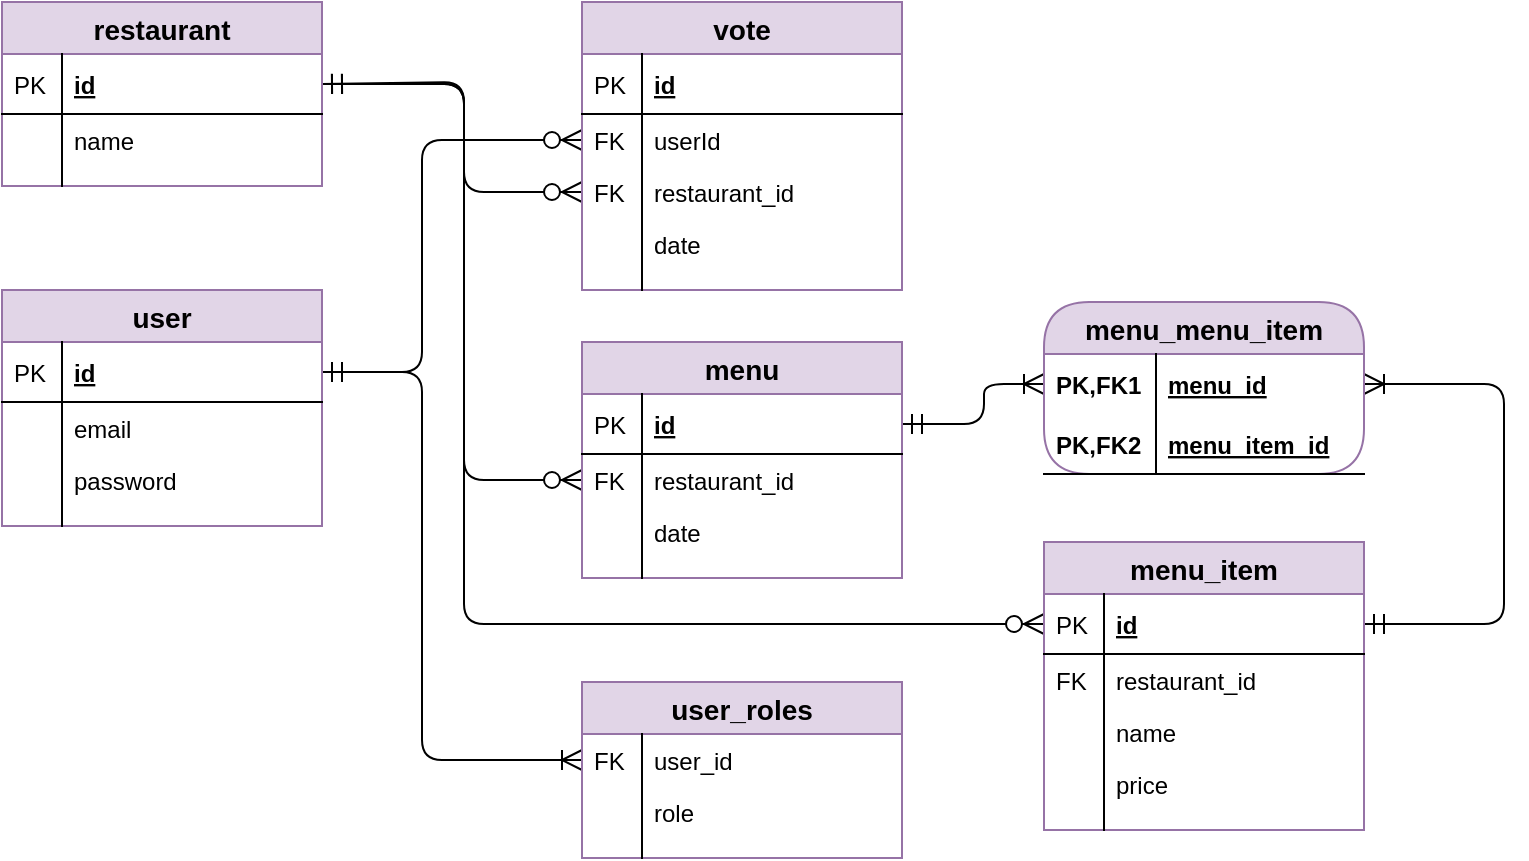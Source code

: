 <mxfile version="13.6.2" type="device"><diagram id="C5RBs43oDa-KdzZeNtuy" name="Page-1"><mxGraphModel dx="981" dy="567" grid="1" gridSize="10" guides="1" tooltips="1" connect="1" arrows="1" fold="1" page="1" pageScale="1" pageWidth="827" pageHeight="1169" math="0" shadow="0"><root><mxCell id="WIyWlLk6GJQsqaUBKTNV-0"/><mxCell id="WIyWlLk6GJQsqaUBKTNV-1" parent="WIyWlLk6GJQsqaUBKTNV-0"/><mxCell id="OBbePzTZfJdWJ8J0boXf-122" value="" style="edgeStyle=entityRelationEdgeStyle;fontSize=12;html=1;endArrow=ERzeroToMany;startArrow=ERmandOne;exitX=1;exitY=0.5;exitDx=0;exitDy=0;entryX=0;entryY=0.5;entryDx=0;entryDy=0;strokeColor=none;rounded=0;" parent="WIyWlLk6GJQsqaUBKTNV-1" source="OBbePzTZfJdWJ8J0boXf-162" target="OBbePzTZfJdWJ8J0boXf-131" edge="1"><mxGeometry width="100" height="100" relative="1" as="geometry"><mxPoint x="158" y="150" as="sourcePoint"/><mxPoint x="258" y="50" as="targetPoint"/></mxGeometry></mxCell><mxCell id="OBbePzTZfJdWJ8J0boXf-123" value="" style="endArrow=ERzeroToMany;html=1;rounded=1;fontSize=12;endSize=8;startFill=0;startArrow=ERmandOne;startSize=8;exitX=1;exitY=0.5;exitDx=0;exitDy=0;entryX=0;entryY=0.5;entryDx=0;entryDy=0;" parent="WIyWlLk6GJQsqaUBKTNV-1" source="OBbePzTZfJdWJ8J0boXf-162" target="OBbePzTZfJdWJ8J0boXf-131" edge="1"><mxGeometry width="50" height="50" relative="1" as="geometry"><mxPoint x="242" y="71" as="sourcePoint"/><mxPoint x="311.04" y="346.34" as="targetPoint"/><Array as="points"><mxPoint x="269" y="70"/><mxPoint x="269" y="125"/></Array></mxGeometry></mxCell><mxCell id="OBbePzTZfJdWJ8J0boXf-124" value="" style="endArrow=ERzeroToMany;html=1;rounded=1;fontSize=12;endSize=8;startFill=0;startArrow=ERmandOne;startSize=8;exitX=1;exitY=0.5;exitDx=0;exitDy=0;entryX=0;entryY=0.5;entryDx=0;entryDy=0;" parent="WIyWlLk6GJQsqaUBKTNV-1" source="OBbePzTZfJdWJ8J0boXf-162" target="OBbePzTZfJdWJ8J0boXf-171" edge="1"><mxGeometry width="50" height="50" relative="1" as="geometry"><mxPoint x="228" y="121" as="sourcePoint"/><mxPoint x="338" y="300" as="targetPoint"/><Array as="points"><mxPoint x="269" y="71"/><mxPoint x="269" y="269"/></Array></mxGeometry></mxCell><mxCell id="OBbePzTZfJdWJ8J0boXf-125" value="" style="endArrow=ERzeroToMany;html=1;rounded=1;fontSize=12;endSize=8;startFill=0;startArrow=ERmandOne;startSize=8;exitX=1;exitY=0.5;exitDx=0;exitDy=0;entryX=0;entryY=0.5;entryDx=0;entryDy=0;" parent="WIyWlLk6GJQsqaUBKTNV-1" source="OBbePzTZfJdWJ8J0boXf-151" target="OBbePzTZfJdWJ8J0boXf-129" edge="1"><mxGeometry width="50" height="50" relative="1" as="geometry"><mxPoint x="98" y="210" as="sourcePoint"/><mxPoint x="208" y="350" as="targetPoint"/><Array as="points"><mxPoint x="248" y="215"/><mxPoint x="248" y="99"/></Array></mxGeometry></mxCell><mxCell id="6qdN76mtnSeEuz7y6Ixy-167" value="" style="endArrow=ERoneToMany;html=1;rounded=1;fontSize=12;endSize=8;startFill=0;startArrow=ERmandOne;startSize=8;exitX=1;exitY=0.5;exitDx=0;exitDy=0;entryX=0;entryY=0.5;entryDx=0;entryDy=0;endFill=0;" parent="WIyWlLk6GJQsqaUBKTNV-1" source="OBbePzTZfJdWJ8J0boXf-151" target="6qdN76mtnSeEuz7y6Ixy-156" edge="1"><mxGeometry width="50" height="50" relative="1" as="geometry"><mxPoint x="228" y="220" as="sourcePoint"/><mxPoint x="318" y="400" as="targetPoint"/><Array as="points"><mxPoint x="248" y="215"/><mxPoint x="248" y="260"/><mxPoint x="248" y="409"/></Array></mxGeometry></mxCell><mxCell id="ZbZJM1n3FdMJoDLyp-_s-78" value="" style="endArrow=ERzeroToMany;html=1;rounded=1;fontSize=12;endSize=8;startFill=0;startArrow=ERmandOne;startSize=8;entryX=0;entryY=0.5;entryDx=0;entryDy=0;exitX=1;exitY=0.5;exitDx=0;exitDy=0;" parent="WIyWlLk6GJQsqaUBKTNV-1" source="OBbePzTZfJdWJ8J0boXf-162" target="OBbePzTZfJdWJ8J0boXf-138" edge="1"><mxGeometry width="50" height="50" relative="1" as="geometry"><mxPoint x="279" y="270" as="sourcePoint"/><mxPoint x="548" y="347" as="targetPoint"/><Array as="points"><mxPoint x="269" y="71"/><mxPoint x="269" y="341"/></Array></mxGeometry></mxCell><mxCell id="ZbZJM1n3FdMJoDLyp-_s-84" value="" style="endArrow=ERoneToMany;html=1;rounded=1;fontSize=12;endSize=8;startFill=0;startArrow=ERmandOne;startSize=8;entryX=0;entryY=0.5;entryDx=0;entryDy=0;exitX=1;exitY=0.5;exitDx=0;exitDy=0;endFill=0;" parent="WIyWlLk6GJQsqaUBKTNV-1" source="OBbePzTZfJdWJ8J0boXf-169" target="ZbZJM1n3FdMJoDLyp-_s-80" edge="1"><mxGeometry width="50" height="50" relative="1" as="geometry"><mxPoint x="899" y="190" as="sourcePoint"/><mxPoint x="1260" y="460" as="targetPoint"/><Array as="points"><mxPoint x="529" y="241"/><mxPoint x="529" y="221"/></Array></mxGeometry></mxCell><mxCell id="ZbZJM1n3FdMJoDLyp-_s-85" value="" style="endArrow=ERoneToMany;html=1;rounded=1;fontSize=12;endSize=8;startFill=0;startArrow=ERmandOne;startSize=8;entryX=1;entryY=0.5;entryDx=0;entryDy=0;exitX=1;exitY=0.5;exitDx=0;exitDy=0;endFill=0;" parent="WIyWlLk6GJQsqaUBKTNV-1" source="OBbePzTZfJdWJ8J0boXf-138" target="ZbZJM1n3FdMJoDLyp-_s-80" edge="1"><mxGeometry width="50" height="50" relative="1" as="geometry"><mxPoint x="749.0" y="350.0" as="sourcePoint"/><mxPoint x="820" y="330.0" as="targetPoint"/><Array as="points"><mxPoint x="789" y="341"/><mxPoint x="789" y="221"/></Array></mxGeometry></mxCell><mxCell id="OBbePzTZfJdWJ8J0boXf-126" value="vote" style="swimlane;fontStyle=1;childLayout=stackLayout;horizontal=1;startSize=26;horizontalStack=0;resizeParent=1;resizeParentMax=0;resizeLast=0;collapsible=1;marginBottom=0;align=center;fontSize=14;fillColor=#e1d5e7;strokeColor=#9673a6;" parent="WIyWlLk6GJQsqaUBKTNV-1" vertex="1"><mxGeometry x="328" y="30" width="160" height="144" as="geometry"><mxRectangle x="80" y="480" width="80" height="26" as="alternateBounds"/></mxGeometry></mxCell><mxCell id="OBbePzTZfJdWJ8J0boXf-127" value="id" style="shape=partialRectangle;top=0;left=0;right=0;bottom=1;align=left;verticalAlign=middle;fillColor=none;spacingLeft=34;spacingRight=4;overflow=hidden;rotatable=0;points=[[0,0.5],[1,0.5]];portConstraint=eastwest;dropTarget=0;fontStyle=5;fontSize=12;" parent="OBbePzTZfJdWJ8J0boXf-126" vertex="1"><mxGeometry y="26" width="160" height="30" as="geometry"/></mxCell><mxCell id="OBbePzTZfJdWJ8J0boXf-128" value="PK" style="shape=partialRectangle;top=0;left=0;bottom=0;fillColor=none;align=left;verticalAlign=middle;spacingLeft=4;spacingRight=4;overflow=hidden;rotatable=0;points=[];portConstraint=eastwest;part=1;fontSize=12;" parent="OBbePzTZfJdWJ8J0boXf-127" vertex="1" connectable="0"><mxGeometry width="30" height="30" as="geometry"/></mxCell><mxCell id="OBbePzTZfJdWJ8J0boXf-129" value="userId" style="shape=partialRectangle;top=0;left=0;right=0;bottom=0;align=left;verticalAlign=top;fillColor=none;spacingLeft=34;spacingRight=4;overflow=hidden;rotatable=0;points=[[0,0.5],[1,0.5]];portConstraint=eastwest;dropTarget=0;fontSize=12;" parent="OBbePzTZfJdWJ8J0boXf-126" vertex="1"><mxGeometry y="56" width="160" height="26" as="geometry"/></mxCell><mxCell id="OBbePzTZfJdWJ8J0boXf-130" value="FK" style="shape=partialRectangle;top=0;left=0;bottom=0;fillColor=none;align=left;verticalAlign=top;spacingLeft=4;spacingRight=4;overflow=hidden;rotatable=0;points=[];portConstraint=eastwest;part=1;fontSize=12;" parent="OBbePzTZfJdWJ8J0boXf-129" vertex="1" connectable="0"><mxGeometry width="30" height="26" as="geometry"/></mxCell><mxCell id="OBbePzTZfJdWJ8J0boXf-131" value="restaurant_id" style="shape=partialRectangle;top=0;left=0;right=0;bottom=0;align=left;verticalAlign=top;fillColor=none;spacingLeft=34;spacingRight=4;overflow=hidden;rotatable=0;points=[[0,0.5],[1,0.5]];portConstraint=eastwest;dropTarget=0;fontSize=12;" parent="OBbePzTZfJdWJ8J0boXf-126" vertex="1"><mxGeometry y="82" width="160" height="26" as="geometry"/></mxCell><mxCell id="OBbePzTZfJdWJ8J0boXf-132" value="FK" style="shape=partialRectangle;top=0;left=0;bottom=0;fillColor=none;align=left;verticalAlign=top;spacingLeft=4;spacingRight=4;overflow=hidden;rotatable=0;points=[];portConstraint=eastwest;part=1;fontSize=12;" parent="OBbePzTZfJdWJ8J0boXf-131" vertex="1" connectable="0"><mxGeometry width="30" height="26" as="geometry"/></mxCell><mxCell id="OBbePzTZfJdWJ8J0boXf-133" value="date" style="shape=partialRectangle;top=0;left=0;right=0;bottom=0;align=left;verticalAlign=top;fillColor=none;spacingLeft=34;spacingRight=4;overflow=hidden;rotatable=0;points=[[0,0.5],[1,0.5]];portConstraint=eastwest;dropTarget=0;fontSize=12;" parent="OBbePzTZfJdWJ8J0boXf-126" vertex="1"><mxGeometry y="108" width="160" height="26" as="geometry"/></mxCell><mxCell id="OBbePzTZfJdWJ8J0boXf-134" value="" style="shape=partialRectangle;top=0;left=0;bottom=0;fillColor=none;align=left;verticalAlign=top;spacingLeft=4;spacingRight=4;overflow=hidden;rotatable=0;points=[];portConstraint=eastwest;part=1;fontSize=12;" parent="OBbePzTZfJdWJ8J0boXf-133" vertex="1" connectable="0"><mxGeometry width="30" height="26" as="geometry"/></mxCell><mxCell id="OBbePzTZfJdWJ8J0boXf-135" value="" style="shape=partialRectangle;top=0;left=0;right=0;bottom=0;align=left;verticalAlign=top;fillColor=none;spacingLeft=34;spacingRight=4;overflow=hidden;rotatable=0;points=[[0,0.5],[1,0.5]];portConstraint=eastwest;dropTarget=0;fontSize=12;" parent="OBbePzTZfJdWJ8J0boXf-126" vertex="1"><mxGeometry y="134" width="160" height="10" as="geometry"/></mxCell><mxCell id="OBbePzTZfJdWJ8J0boXf-136" value="" style="shape=partialRectangle;top=0;left=0;bottom=0;fillColor=none;align=left;verticalAlign=top;spacingLeft=4;spacingRight=4;overflow=hidden;rotatable=0;points=[];portConstraint=eastwest;part=1;fontSize=12;" parent="OBbePzTZfJdWJ8J0boXf-135" vertex="1" connectable="0"><mxGeometry width="30" height="10" as="geometry"/></mxCell><mxCell id="OBbePzTZfJdWJ8J0boXf-150" value="user" style="swimlane;fontStyle=1;childLayout=stackLayout;horizontal=1;startSize=26;horizontalStack=0;resizeParent=1;resizeParentMax=0;resizeLast=0;collapsible=1;marginBottom=0;align=center;fontSize=14;fillColor=#e1d5e7;strokeColor=#9673a6;" parent="WIyWlLk6GJQsqaUBKTNV-1" vertex="1"><mxGeometry x="38" y="174" width="160" height="118" as="geometry"><mxRectangle x="80" y="480" width="80" height="26" as="alternateBounds"/></mxGeometry></mxCell><mxCell id="OBbePzTZfJdWJ8J0boXf-151" value="id" style="shape=partialRectangle;top=0;left=0;right=0;bottom=1;align=left;verticalAlign=middle;fillColor=none;spacingLeft=34;spacingRight=4;overflow=hidden;rotatable=0;points=[[0,0.5],[1,0.5]];portConstraint=eastwest;dropTarget=0;fontStyle=5;fontSize=12;" parent="OBbePzTZfJdWJ8J0boXf-150" vertex="1"><mxGeometry y="26" width="160" height="30" as="geometry"/></mxCell><mxCell id="OBbePzTZfJdWJ8J0boXf-152" value="PK" style="shape=partialRectangle;top=0;left=0;bottom=0;fillColor=none;align=left;verticalAlign=middle;spacingLeft=4;spacingRight=4;overflow=hidden;rotatable=0;points=[];portConstraint=eastwest;part=1;fontSize=12;" parent="OBbePzTZfJdWJ8J0boXf-151" vertex="1" connectable="0"><mxGeometry width="30" height="30" as="geometry"/></mxCell><mxCell id="OBbePzTZfJdWJ8J0boXf-153" value="email" style="shape=partialRectangle;top=0;left=0;right=0;bottom=0;align=left;verticalAlign=top;fillColor=none;spacingLeft=34;spacingRight=4;overflow=hidden;rotatable=0;points=[[0,0.5],[1,0.5]];portConstraint=eastwest;dropTarget=0;fontSize=12;" parent="OBbePzTZfJdWJ8J0boXf-150" vertex="1"><mxGeometry y="56" width="160" height="26" as="geometry"/></mxCell><mxCell id="OBbePzTZfJdWJ8J0boXf-154" value="" style="shape=partialRectangle;top=0;left=0;bottom=0;fillColor=none;align=left;verticalAlign=top;spacingLeft=4;spacingRight=4;overflow=hidden;rotatable=0;points=[];portConstraint=eastwest;part=1;fontSize=12;" parent="OBbePzTZfJdWJ8J0boXf-153" vertex="1" connectable="0"><mxGeometry width="30" height="26" as="geometry"/></mxCell><mxCell id="OBbePzTZfJdWJ8J0boXf-155" value="password" style="shape=partialRectangle;top=0;left=0;right=0;bottom=0;align=left;verticalAlign=top;fillColor=none;spacingLeft=34;spacingRight=4;overflow=hidden;rotatable=0;points=[[0,0.5],[1,0.5]];portConstraint=eastwest;dropTarget=0;fontSize=12;" parent="OBbePzTZfJdWJ8J0boXf-150" vertex="1"><mxGeometry y="82" width="160" height="26" as="geometry"/></mxCell><mxCell id="OBbePzTZfJdWJ8J0boXf-156" value="" style="shape=partialRectangle;top=0;left=0;bottom=0;fillColor=none;align=left;verticalAlign=top;spacingLeft=4;spacingRight=4;overflow=hidden;rotatable=0;points=[];portConstraint=eastwest;part=1;fontSize=12;" parent="OBbePzTZfJdWJ8J0boXf-155" vertex="1" connectable="0"><mxGeometry width="30" height="26" as="geometry"/></mxCell><mxCell id="OBbePzTZfJdWJ8J0boXf-159" value="" style="shape=partialRectangle;top=0;left=0;right=0;bottom=0;align=left;verticalAlign=top;fillColor=none;spacingLeft=34;spacingRight=4;overflow=hidden;rotatable=0;points=[[0,0.5],[1,0.5]];portConstraint=eastwest;dropTarget=0;fontSize=12;" parent="OBbePzTZfJdWJ8J0boXf-150" vertex="1"><mxGeometry y="108" width="160" height="10" as="geometry"/></mxCell><mxCell id="OBbePzTZfJdWJ8J0boXf-160" value="" style="shape=partialRectangle;top=0;left=0;bottom=0;fillColor=none;align=left;verticalAlign=top;spacingLeft=4;spacingRight=4;overflow=hidden;rotatable=0;points=[];portConstraint=eastwest;part=1;fontSize=12;" parent="OBbePzTZfJdWJ8J0boXf-159" vertex="1" connectable="0"><mxGeometry width="30" height="10" as="geometry"/></mxCell><mxCell id="OBbePzTZfJdWJ8J0boXf-161" value="restaurant" style="swimlane;fontStyle=1;childLayout=stackLayout;horizontal=1;startSize=26;horizontalStack=0;resizeParent=1;resizeParentMax=0;resizeLast=0;collapsible=1;marginBottom=0;align=center;fontSize=14;fillColor=#e1d5e7;strokeColor=#9673a6;" parent="WIyWlLk6GJQsqaUBKTNV-1" vertex="1"><mxGeometry x="38" y="30" width="160" height="92" as="geometry"><mxRectangle x="80" y="480" width="80" height="26" as="alternateBounds"/></mxGeometry></mxCell><mxCell id="OBbePzTZfJdWJ8J0boXf-162" value="id" style="shape=partialRectangle;top=0;left=0;right=0;bottom=1;align=left;verticalAlign=middle;fillColor=none;spacingLeft=34;spacingRight=4;overflow=hidden;rotatable=0;points=[[0,0.5],[1,0.5]];portConstraint=eastwest;dropTarget=0;fontStyle=5;fontSize=12;" parent="OBbePzTZfJdWJ8J0boXf-161" vertex="1"><mxGeometry y="26" width="160" height="30" as="geometry"/></mxCell><mxCell id="OBbePzTZfJdWJ8J0boXf-163" value="PK" style="shape=partialRectangle;top=0;left=0;bottom=0;fillColor=none;align=left;verticalAlign=middle;spacingLeft=4;spacingRight=4;overflow=hidden;rotatable=0;points=[];portConstraint=eastwest;part=1;fontSize=12;" parent="OBbePzTZfJdWJ8J0boXf-162" vertex="1" connectable="0"><mxGeometry width="30" height="30" as="geometry"/></mxCell><mxCell id="OBbePzTZfJdWJ8J0boXf-164" value="name" style="shape=partialRectangle;top=0;left=0;right=0;bottom=0;align=left;verticalAlign=top;fillColor=none;spacingLeft=34;spacingRight=4;overflow=hidden;rotatable=0;points=[[0,0.5],[1,0.5]];portConstraint=eastwest;dropTarget=0;fontSize=12;" parent="OBbePzTZfJdWJ8J0boXf-161" vertex="1"><mxGeometry y="56" width="160" height="26" as="geometry"/></mxCell><mxCell id="OBbePzTZfJdWJ8J0boXf-165" value="" style="shape=partialRectangle;top=0;left=0;bottom=0;fillColor=none;align=left;verticalAlign=top;spacingLeft=4;spacingRight=4;overflow=hidden;rotatable=0;points=[];portConstraint=eastwest;part=1;fontSize=12;" parent="OBbePzTZfJdWJ8J0boXf-164" vertex="1" connectable="0"><mxGeometry width="30" height="26" as="geometry"/></mxCell><mxCell id="OBbePzTZfJdWJ8J0boXf-166" value="" style="shape=partialRectangle;top=0;left=0;right=0;bottom=0;align=left;verticalAlign=top;fillColor=none;spacingLeft=34;spacingRight=4;overflow=hidden;rotatable=0;points=[[0,0.5],[1,0.5]];portConstraint=eastwest;dropTarget=0;fontSize=12;" parent="OBbePzTZfJdWJ8J0boXf-161" vertex="1"><mxGeometry y="82" width="160" height="10" as="geometry"/></mxCell><mxCell id="OBbePzTZfJdWJ8J0boXf-167" value="" style="shape=partialRectangle;top=0;left=0;bottom=0;fillColor=none;align=left;verticalAlign=top;spacingLeft=4;spacingRight=4;overflow=hidden;rotatable=0;points=[];portConstraint=eastwest;part=1;fontSize=12;" parent="OBbePzTZfJdWJ8J0boXf-166" vertex="1" connectable="0"><mxGeometry width="30" height="10" as="geometry"/></mxCell><mxCell id="OBbePzTZfJdWJ8J0boXf-168" value="menu" style="swimlane;fontStyle=1;childLayout=stackLayout;horizontal=1;startSize=26;horizontalStack=0;resizeParent=1;resizeParentMax=0;resizeLast=0;collapsible=1;marginBottom=0;align=center;fontSize=14;fillColor=#e1d5e7;strokeColor=#9673a6;" parent="WIyWlLk6GJQsqaUBKTNV-1" vertex="1"><mxGeometry x="328" y="200" width="160" height="118" as="geometry"><mxRectangle x="80" y="480" width="80" height="26" as="alternateBounds"/></mxGeometry></mxCell><mxCell id="OBbePzTZfJdWJ8J0boXf-169" value="id" style="shape=partialRectangle;top=0;left=0;right=0;bottom=1;align=left;verticalAlign=middle;fillColor=none;spacingLeft=34;spacingRight=4;overflow=hidden;rotatable=0;points=[[0,0.5],[1,0.5]];portConstraint=eastwest;dropTarget=0;fontStyle=5;fontSize=12;" parent="OBbePzTZfJdWJ8J0boXf-168" vertex="1"><mxGeometry y="26" width="160" height="30" as="geometry"/></mxCell><mxCell id="OBbePzTZfJdWJ8J0boXf-170" value="PK" style="shape=partialRectangle;top=0;left=0;bottom=0;fillColor=none;align=left;verticalAlign=middle;spacingLeft=4;spacingRight=4;overflow=hidden;rotatable=0;points=[];portConstraint=eastwest;part=1;fontSize=12;" parent="OBbePzTZfJdWJ8J0boXf-169" vertex="1" connectable="0"><mxGeometry width="30" height="30" as="geometry"/></mxCell><mxCell id="OBbePzTZfJdWJ8J0boXf-171" value="restaurant_id" style="shape=partialRectangle;top=0;left=0;right=0;bottom=0;align=left;verticalAlign=top;fillColor=none;spacingLeft=34;spacingRight=4;overflow=hidden;rotatable=0;points=[[0,0.5],[1,0.5]];portConstraint=eastwest;dropTarget=0;fontSize=12;" parent="OBbePzTZfJdWJ8J0boXf-168" vertex="1"><mxGeometry y="56" width="160" height="26" as="geometry"/></mxCell><mxCell id="OBbePzTZfJdWJ8J0boXf-172" value="FK" style="shape=partialRectangle;top=0;left=0;bottom=0;fillColor=none;align=left;verticalAlign=top;spacingLeft=4;spacingRight=4;overflow=hidden;rotatable=0;points=[];portConstraint=eastwest;part=1;fontSize=12;" parent="OBbePzTZfJdWJ8J0boXf-171" vertex="1" connectable="0"><mxGeometry width="30" height="26" as="geometry"/></mxCell><mxCell id="OBbePzTZfJdWJ8J0boXf-173" value="date" style="shape=partialRectangle;top=0;left=0;right=0;bottom=0;align=left;verticalAlign=top;fillColor=none;spacingLeft=34;spacingRight=4;overflow=hidden;rotatable=0;points=[[0,0.5],[1,0.5]];portConstraint=eastwest;dropTarget=0;fontSize=12;" parent="OBbePzTZfJdWJ8J0boXf-168" vertex="1"><mxGeometry y="82" width="160" height="26" as="geometry"/></mxCell><mxCell id="OBbePzTZfJdWJ8J0boXf-174" value="" style="shape=partialRectangle;top=0;left=0;bottom=0;fillColor=none;align=left;verticalAlign=top;spacingLeft=4;spacingRight=4;overflow=hidden;rotatable=0;points=[];portConstraint=eastwest;part=1;fontSize=12;" parent="OBbePzTZfJdWJ8J0boXf-173" vertex="1" connectable="0"><mxGeometry width="30" height="26" as="geometry"/></mxCell><mxCell id="OBbePzTZfJdWJ8J0boXf-177" value="" style="shape=partialRectangle;top=0;left=0;right=0;bottom=0;align=left;verticalAlign=top;fillColor=none;spacingLeft=34;spacingRight=4;overflow=hidden;rotatable=0;points=[[0,0.5],[1,0.5]];portConstraint=eastwest;dropTarget=0;fontSize=12;" parent="OBbePzTZfJdWJ8J0boXf-168" vertex="1"><mxGeometry y="108" width="160" height="10" as="geometry"/></mxCell><mxCell id="OBbePzTZfJdWJ8J0boXf-178" value="" style="shape=partialRectangle;top=0;left=0;bottom=0;fillColor=none;align=left;verticalAlign=top;spacingLeft=4;spacingRight=4;overflow=hidden;rotatable=0;points=[];portConstraint=eastwest;part=1;fontSize=12;" parent="OBbePzTZfJdWJ8J0boXf-177" vertex="1" connectable="0"><mxGeometry width="30" height="10" as="geometry"/></mxCell><mxCell id="6qdN76mtnSeEuz7y6Ixy-153" value="user_roles" style="swimlane;fontStyle=1;childLayout=stackLayout;horizontal=1;startSize=26;horizontalStack=0;resizeParent=1;resizeParentMax=0;resizeLast=0;collapsible=1;marginBottom=0;align=center;fontSize=14;fillColor=#e1d5e7;strokeColor=#9673a6;" parent="WIyWlLk6GJQsqaUBKTNV-1" vertex="1"><mxGeometry x="328" y="370" width="160" height="88" as="geometry"><mxRectangle x="80" y="480" width="80" height="26" as="alternateBounds"/></mxGeometry></mxCell><mxCell id="6qdN76mtnSeEuz7y6Ixy-156" value="user_id" style="shape=partialRectangle;top=0;left=0;right=0;bottom=0;align=left;verticalAlign=top;fillColor=none;spacingLeft=34;spacingRight=4;overflow=hidden;rotatable=0;points=[[0,0.5],[1,0.5]];portConstraint=eastwest;dropTarget=0;fontSize=12;" parent="6qdN76mtnSeEuz7y6Ixy-153" vertex="1"><mxGeometry y="26" width="160" height="26" as="geometry"/></mxCell><mxCell id="6qdN76mtnSeEuz7y6Ixy-157" value="FK" style="shape=partialRectangle;top=0;left=0;bottom=0;fillColor=none;align=left;verticalAlign=top;spacingLeft=4;spacingRight=4;overflow=hidden;rotatable=0;points=[];portConstraint=eastwest;part=1;fontSize=12;" parent="6qdN76mtnSeEuz7y6Ixy-156" vertex="1" connectable="0"><mxGeometry width="30" height="26" as="geometry"/></mxCell><mxCell id="6qdN76mtnSeEuz7y6Ixy-158" value="role" style="shape=partialRectangle;top=0;left=0;right=0;bottom=0;align=left;verticalAlign=top;fillColor=none;spacingLeft=34;spacingRight=4;overflow=hidden;rotatable=0;points=[[0,0.5],[1,0.5]];portConstraint=eastwest;dropTarget=0;fontSize=12;" parent="6qdN76mtnSeEuz7y6Ixy-153" vertex="1"><mxGeometry y="52" width="160" height="26" as="geometry"/></mxCell><mxCell id="6qdN76mtnSeEuz7y6Ixy-159" value="" style="shape=partialRectangle;top=0;left=0;bottom=0;fillColor=none;align=left;verticalAlign=top;spacingLeft=4;spacingRight=4;overflow=hidden;rotatable=0;points=[];portConstraint=eastwest;part=1;fontSize=12;" parent="6qdN76mtnSeEuz7y6Ixy-158" vertex="1" connectable="0"><mxGeometry width="30" height="26" as="geometry"/></mxCell><mxCell id="6qdN76mtnSeEuz7y6Ixy-163" value="" style="shape=partialRectangle;top=0;left=0;right=0;bottom=0;align=left;verticalAlign=top;fillColor=none;spacingLeft=34;spacingRight=4;overflow=hidden;rotatable=0;points=[[0,0.5],[1,0.5]];portConstraint=eastwest;dropTarget=0;fontSize=12;" parent="6qdN76mtnSeEuz7y6Ixy-153" vertex="1"><mxGeometry y="78" width="160" height="10" as="geometry"/></mxCell><mxCell id="6qdN76mtnSeEuz7y6Ixy-164" value="" style="shape=partialRectangle;top=0;left=0;bottom=0;fillColor=none;align=left;verticalAlign=top;spacingLeft=4;spacingRight=4;overflow=hidden;rotatable=0;points=[];portConstraint=eastwest;part=1;fontSize=12;" parent="6qdN76mtnSeEuz7y6Ixy-163" vertex="1" connectable="0"><mxGeometry width="30" height="10" as="geometry"/></mxCell><mxCell id="OBbePzTZfJdWJ8J0boXf-137" value="menu_item" style="swimlane;fontStyle=1;childLayout=stackLayout;horizontal=1;startSize=26;horizontalStack=0;resizeParent=1;resizeParentMax=0;resizeLast=0;collapsible=1;marginBottom=0;align=center;fontSize=14;fillColor=#e1d5e7;strokeColor=#9673a6;" parent="WIyWlLk6GJQsqaUBKTNV-1" vertex="1"><mxGeometry x="559" y="300" width="160" height="144" as="geometry"><mxRectangle x="80" y="480" width="80" height="26" as="alternateBounds"/></mxGeometry></mxCell><mxCell id="OBbePzTZfJdWJ8J0boXf-138" value="id" style="shape=partialRectangle;top=0;left=0;right=0;bottom=1;align=left;verticalAlign=middle;fillColor=none;spacingLeft=34;spacingRight=4;overflow=hidden;rotatable=0;points=[[0,0.5],[1,0.5]];portConstraint=eastwest;dropTarget=0;fontStyle=5;fontSize=12;" parent="OBbePzTZfJdWJ8J0boXf-137" vertex="1"><mxGeometry y="26" width="160" height="30" as="geometry"/></mxCell><mxCell id="OBbePzTZfJdWJ8J0boXf-139" value="PK" style="shape=partialRectangle;top=0;left=0;bottom=0;fillColor=none;align=left;verticalAlign=middle;spacingLeft=4;spacingRight=4;overflow=hidden;rotatable=0;points=[];portConstraint=eastwest;part=1;fontSize=12;" parent="OBbePzTZfJdWJ8J0boXf-138" vertex="1" connectable="0"><mxGeometry width="30" height="30" as="geometry"/></mxCell><mxCell id="OBbePzTZfJdWJ8J0boXf-140" value="restaurant_id" style="shape=partialRectangle;top=0;left=0;right=0;bottom=0;align=left;verticalAlign=top;fillColor=none;spacingLeft=34;spacingRight=4;overflow=hidden;rotatable=0;points=[[0,0.5],[1,0.5]];portConstraint=eastwest;dropTarget=0;fontSize=12;" parent="OBbePzTZfJdWJ8J0boXf-137" vertex="1"><mxGeometry y="56" width="160" height="26" as="geometry"/></mxCell><mxCell id="OBbePzTZfJdWJ8J0boXf-141" value="FK" style="shape=partialRectangle;top=0;left=0;bottom=0;fillColor=none;align=left;verticalAlign=top;spacingLeft=4;spacingRight=4;overflow=hidden;rotatable=0;points=[];portConstraint=eastwest;part=1;fontSize=12;" parent="OBbePzTZfJdWJ8J0boXf-140" vertex="1" connectable="0"><mxGeometry width="30" height="26" as="geometry"/></mxCell><mxCell id="OBbePzTZfJdWJ8J0boXf-142" value="name" style="shape=partialRectangle;top=0;left=0;right=0;bottom=0;align=left;verticalAlign=top;fillColor=none;spacingLeft=34;spacingRight=4;overflow=hidden;rotatable=0;points=[[0,0.5],[1,0.5]];portConstraint=eastwest;dropTarget=0;fontSize=12;" parent="OBbePzTZfJdWJ8J0boXf-137" vertex="1"><mxGeometry y="82" width="160" height="26" as="geometry"/></mxCell><mxCell id="OBbePzTZfJdWJ8J0boXf-143" value="" style="shape=partialRectangle;top=0;left=0;bottom=0;fillColor=none;align=left;verticalAlign=top;spacingLeft=4;spacingRight=4;overflow=hidden;rotatable=0;points=[];portConstraint=eastwest;part=1;fontSize=12;" parent="OBbePzTZfJdWJ8J0boXf-142" vertex="1" connectable="0"><mxGeometry width="30" height="26" as="geometry"/></mxCell><mxCell id="OBbePzTZfJdWJ8J0boXf-144" value="price" style="shape=partialRectangle;top=0;left=0;right=0;bottom=0;align=left;verticalAlign=top;fillColor=none;spacingLeft=34;spacingRight=4;overflow=hidden;rotatable=0;points=[[0,0.5],[1,0.5]];portConstraint=eastwest;dropTarget=0;fontSize=12;" parent="OBbePzTZfJdWJ8J0boXf-137" vertex="1"><mxGeometry y="108" width="160" height="26" as="geometry"/></mxCell><mxCell id="OBbePzTZfJdWJ8J0boXf-145" value="" style="shape=partialRectangle;top=0;left=0;bottom=0;fillColor=none;align=left;verticalAlign=top;spacingLeft=4;spacingRight=4;overflow=hidden;rotatable=0;points=[];portConstraint=eastwest;part=1;fontSize=12;" parent="OBbePzTZfJdWJ8J0boXf-144" vertex="1" connectable="0"><mxGeometry width="30" height="26" as="geometry"/></mxCell><mxCell id="OBbePzTZfJdWJ8J0boXf-148" value="" style="shape=partialRectangle;top=0;left=0;right=0;bottom=0;align=left;verticalAlign=top;fillColor=none;spacingLeft=34;spacingRight=4;overflow=hidden;rotatable=0;points=[[0,0.5],[1,0.5]];portConstraint=eastwest;dropTarget=0;fontSize=12;" parent="OBbePzTZfJdWJ8J0boXf-137" vertex="1"><mxGeometry y="134" width="160" height="10" as="geometry"/></mxCell><mxCell id="OBbePzTZfJdWJ8J0boXf-149" value="" style="shape=partialRectangle;top=0;left=0;bottom=0;fillColor=none;align=left;verticalAlign=top;spacingLeft=4;spacingRight=4;overflow=hidden;rotatable=0;points=[];portConstraint=eastwest;part=1;fontSize=12;" parent="OBbePzTZfJdWJ8J0boXf-148" vertex="1" connectable="0"><mxGeometry width="30" height="10" as="geometry"/></mxCell><mxCell id="ZbZJM1n3FdMJoDLyp-_s-79" value="menu_menu_item" style="swimlane;fontStyle=1;childLayout=stackLayout;horizontal=1;startSize=26;horizontalStack=0;resizeParent=1;resizeParentMax=0;resizeLast=0;collapsible=1;marginBottom=0;align=center;fontSize=14;strokeColor=#9673a6;fillColor=#e1d5e7;rounded=1;arcSize=29;" parent="WIyWlLk6GJQsqaUBKTNV-1" vertex="1"><mxGeometry x="559" y="180" width="160" height="86" as="geometry"/></mxCell><mxCell id="ZbZJM1n3FdMJoDLyp-_s-80" value="menu_id" style="shape=partialRectangle;top=0;left=0;right=0;bottom=0;align=left;verticalAlign=middle;fillColor=none;spacingLeft=60;spacingRight=4;overflow=hidden;rotatable=0;points=[[0,0.5],[1,0.5]];portConstraint=eastwest;dropTarget=0;fontStyle=5;fontSize=12;" parent="ZbZJM1n3FdMJoDLyp-_s-79" vertex="1"><mxGeometry y="26" width="160" height="30" as="geometry"/></mxCell><mxCell id="ZbZJM1n3FdMJoDLyp-_s-81" value="PK,FK1" style="shape=partialRectangle;fontStyle=1;top=0;left=0;bottom=0;fillColor=none;align=left;verticalAlign=middle;spacingLeft=4;spacingRight=4;overflow=hidden;rotatable=0;points=[];portConstraint=eastwest;part=1;fontSize=12;" parent="ZbZJM1n3FdMJoDLyp-_s-80" vertex="1" connectable="0"><mxGeometry width="56" height="30" as="geometry"/></mxCell><mxCell id="ZbZJM1n3FdMJoDLyp-_s-82" value="menu_item_id" style="shape=partialRectangle;top=0;left=0;right=0;bottom=1;align=left;verticalAlign=middle;fillColor=none;spacingLeft=60;spacingRight=4;overflow=hidden;rotatable=0;points=[[0,0.5],[1,0.5]];portConstraint=eastwest;dropTarget=0;fontStyle=5;fontSize=12;" parent="ZbZJM1n3FdMJoDLyp-_s-79" vertex="1"><mxGeometry y="56" width="160" height="30" as="geometry"/></mxCell><mxCell id="ZbZJM1n3FdMJoDLyp-_s-83" value="PK,FK2" style="shape=partialRectangle;fontStyle=1;top=0;left=0;bottom=0;fillColor=none;align=left;verticalAlign=middle;spacingLeft=4;spacingRight=4;overflow=hidden;rotatable=0;points=[];portConstraint=eastwest;part=1;fontSize=12;" parent="ZbZJM1n3FdMJoDLyp-_s-82" vertex="1" connectable="0"><mxGeometry width="56" height="30" as="geometry"/></mxCell></root></mxGraphModel></diagram></mxfile>